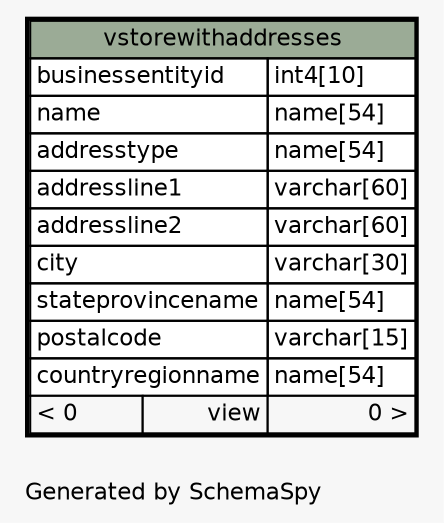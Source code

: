 // dot 2.40.1 on Linux 5.4.0-80-generic
// SchemaSpy rev 590
digraph "oneDegreeRelationshipsDiagram" {
  graph [
    rankdir="RL"
    bgcolor="#f7f7f7"
    label="\nGenerated by SchemaSpy"
    labeljust="l"
    nodesep="0.18"
    ranksep="0.46"
    fontname="Helvetica"
    fontsize="11"
  ];
  node [
    fontname="Helvetica"
    fontsize="11"
    shape="plaintext"
  ];
  edge [
    arrowsize="0.8"
  ];
  "vstorewithaddresses" [
    label=<
    <TABLE BORDER="2" CELLBORDER="1" CELLSPACING="0" BGCOLOR="#ffffff">
      <TR><TD COLSPAN="3" BGCOLOR="#9bab96" ALIGN="CENTER">vstorewithaddresses</TD></TR>
      <TR><TD PORT="businessentityid" COLSPAN="2" ALIGN="LEFT">businessentityid</TD><TD PORT="businessentityid.type" ALIGN="LEFT">int4[10]</TD></TR>
      <TR><TD PORT="name" COLSPAN="2" ALIGN="LEFT">name</TD><TD PORT="name.type" ALIGN="LEFT">name[54]</TD></TR>
      <TR><TD PORT="addresstype" COLSPAN="2" ALIGN="LEFT">addresstype</TD><TD PORT="addresstype.type" ALIGN="LEFT">name[54]</TD></TR>
      <TR><TD PORT="addressline1" COLSPAN="2" ALIGN="LEFT">addressline1</TD><TD PORT="addressline1.type" ALIGN="LEFT">varchar[60]</TD></TR>
      <TR><TD PORT="addressline2" COLSPAN="2" ALIGN="LEFT">addressline2</TD><TD PORT="addressline2.type" ALIGN="LEFT">varchar[60]</TD></TR>
      <TR><TD PORT="city" COLSPAN="2" ALIGN="LEFT">city</TD><TD PORT="city.type" ALIGN="LEFT">varchar[30]</TD></TR>
      <TR><TD PORT="stateprovincename" COLSPAN="2" ALIGN="LEFT">stateprovincename</TD><TD PORT="stateprovincename.type" ALIGN="LEFT">name[54]</TD></TR>
      <TR><TD PORT="postalcode" COLSPAN="2" ALIGN="LEFT">postalcode</TD><TD PORT="postalcode.type" ALIGN="LEFT">varchar[15]</TD></TR>
      <TR><TD PORT="countryregionname" COLSPAN="2" ALIGN="LEFT">countryregionname</TD><TD PORT="countryregionname.type" ALIGN="LEFT">name[54]</TD></TR>
      <TR><TD ALIGN="LEFT" BGCOLOR="#f7f7f7">&lt; 0</TD><TD ALIGN="RIGHT" BGCOLOR="#f7f7f7">view</TD><TD ALIGN="RIGHT" BGCOLOR="#f7f7f7">0 &gt;</TD></TR>
    </TABLE>>
    URL="vstorewithaddresses.html"
    tooltip="vstorewithaddresses"
  ];
}
